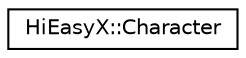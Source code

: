 digraph "Graphical Class Hierarchy"
{
 // LATEX_PDF_SIZE
  edge [fontname="Helvetica",fontsize="10",labelfontname="Helvetica",labelfontsize="10"];
  node [fontname="Helvetica",fontsize="10",shape=record];
  rankdir="LR";
  Node0 [label="HiEasyX::Character",height=0.2,width=0.4,color="black", fillcolor="white", style="filled",URL="$struct_hi_easy_x_1_1_character.html",tooltip=" "];
}
